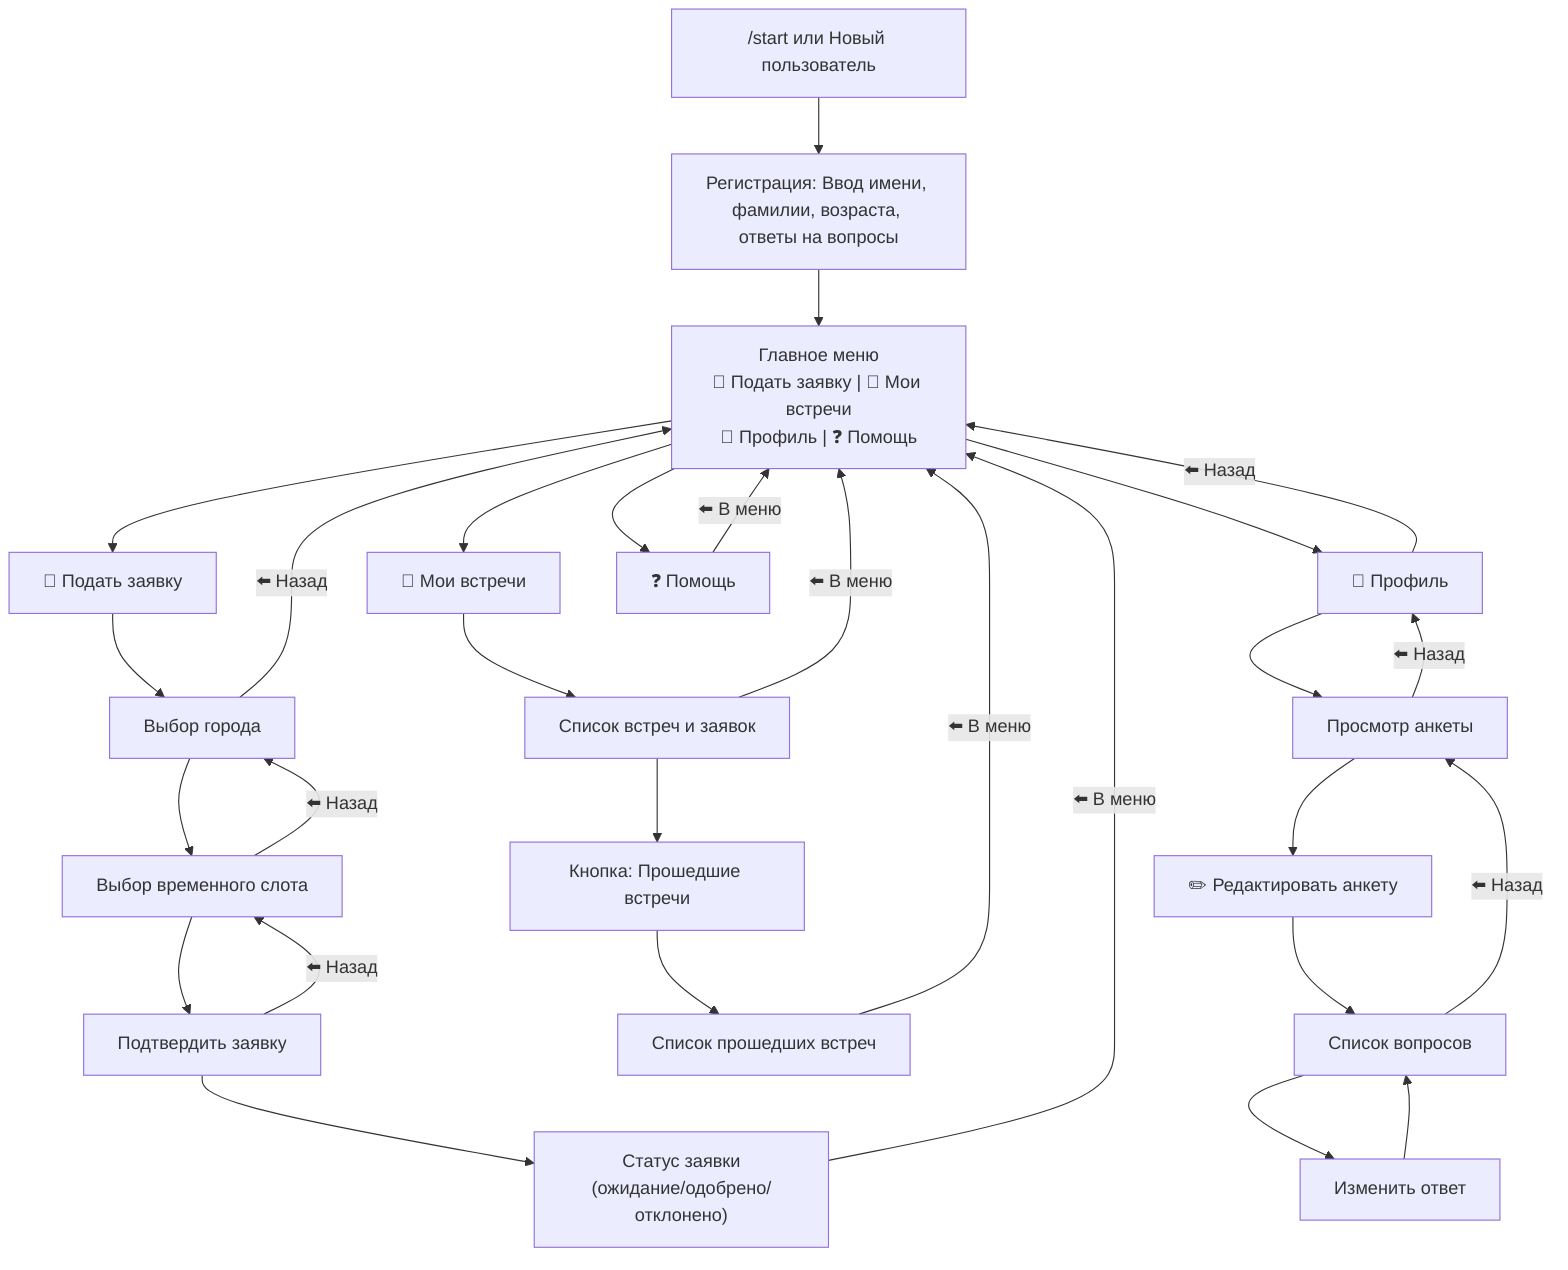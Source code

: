 flowchart TD
    Start["/start или Новый пользователь"]
    Reg["Регистрация: Ввод имени, фамилии, возраста, ответы на вопросы"]
    MainMenu["Главное меню\n📝 Подать заявку | 📅 Мои встречи\n👤 Профиль | ❓ Помощь"]

    %% Главное меню
    Start --> Reg
    Reg --> MainMenu

    %% Подать заявку (заявку может подать любой зарегистрированный пользователь, кроме отклонённых)
    MainMenu --> Apply["📝 Подать заявку"]
    Apply --> City["Выбор города"]
    City -->|⬅️ Назад| MainMenu
    City --> TimeSlot["Выбор временного слота"]
    TimeSlot -->|⬅️ Назад| City
    TimeSlot --> ConfirmApp["Подтвердить заявку"]
    ConfirmApp -->|⬅️ Назад| TimeSlot
    ConfirmApp --> AppStatus["Статус заявки\n(ожидание/одобрено/отклонено)"]
    AppStatus -->|⬅️ В меню| MainMenu

    %% Мои встречи
    MainMenu --> MyMeetings["📅 Мои встречи"]
    MyMeetings --> MeetingsList["Список встреч и заявок"]
    MeetingsList --> PastBtn["Кнопка: Прошедшие встречи"]
    PastBtn --> PastMeetings["Список прошедших встреч"]
    PastMeetings -->|⬅️ В меню| MainMenu
    MeetingsList -->|⬅️ В меню| MainMenu

    %% Профиль
    MainMenu --> Profile["👤 Профиль"]
    Profile --> ViewProfile["Просмотр анкеты"]
    ViewProfile --> EditProfile["✏️ Редактировать анкету"]
    EditProfile --> QuestionsList["Список вопросов"]
    QuestionsList --> EditAnswer["Изменить ответ"]
    EditAnswer --> QuestionsList
    QuestionsList -->|⬅️ Назад| ViewProfile
    ViewProfile -->|⬅️ Назад| Profile
    Profile -->|⬅️ Назад| MainMenu

    %% Помощь
    MainMenu --> Help["❓ Помощь"]
    Help -->|⬅️ В меню| MainMenu

    %% Примечание
    %% Любой зарегистрированный пользователь (кроме отклонённых) может подать заявку на встречу без подтверждения админом.